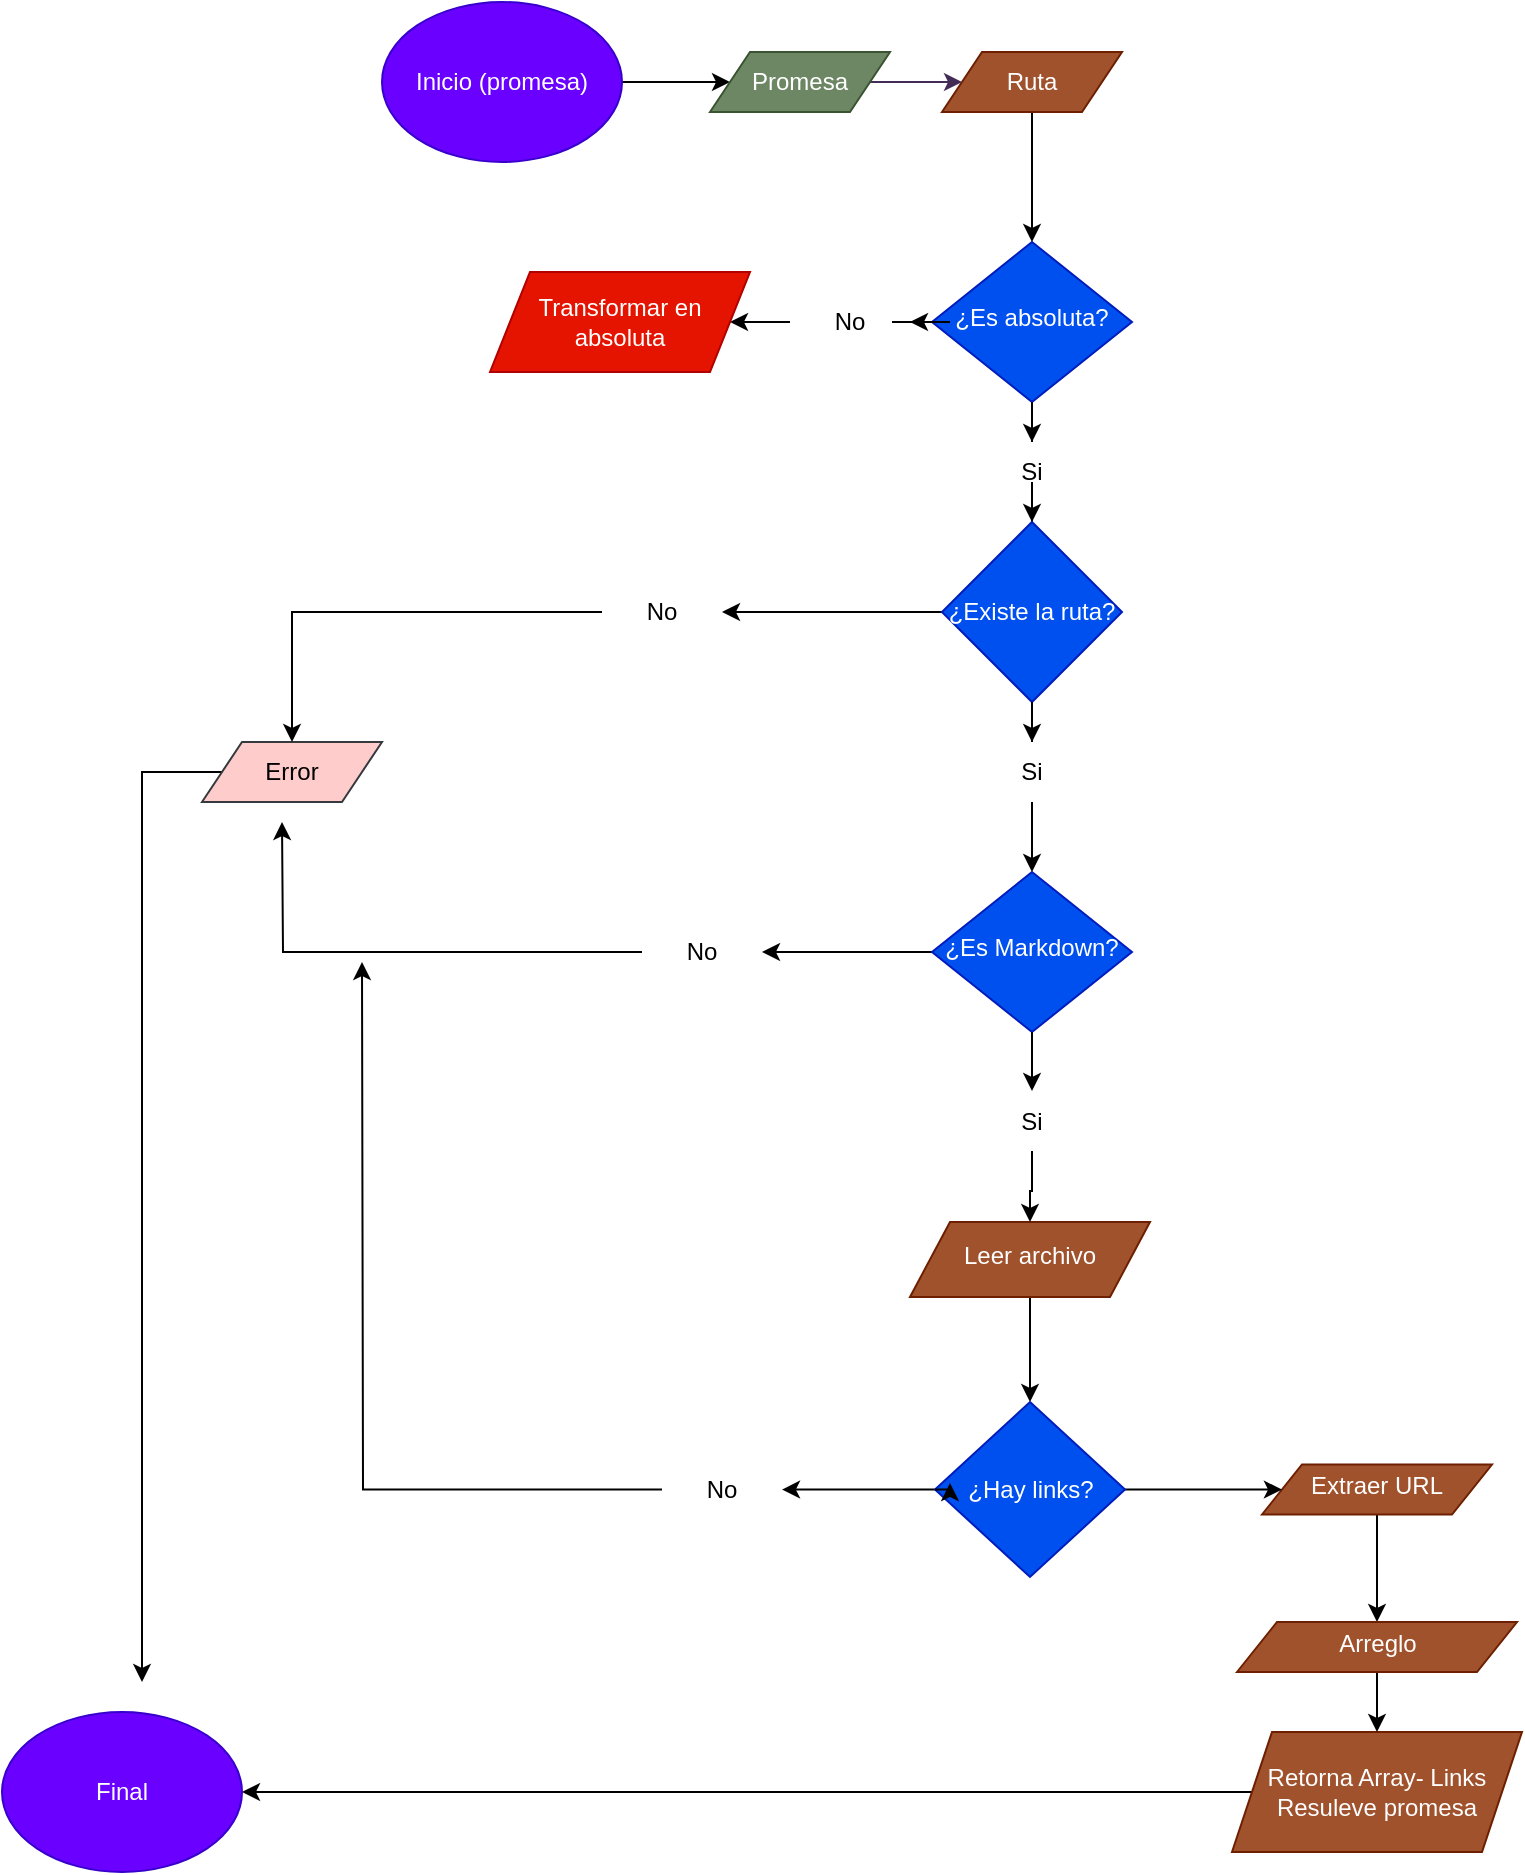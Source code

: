 <mxfile version="22.0.6" type="github">
  <diagram id="C5RBs43oDa-KdzZeNtuy" name="Page-1">
    <mxGraphModel dx="1862" dy="515" grid="1" gridSize="10" guides="1" tooltips="1" connect="1" arrows="1" fold="1" page="1" pageScale="1" pageWidth="827" pageHeight="1169" background="#FFFFFF" math="0" shadow="0">
      <root>
        <mxCell id="WIyWlLk6GJQsqaUBKTNV-0" />
        <mxCell id="WIyWlLk6GJQsqaUBKTNV-1" parent="WIyWlLk6GJQsqaUBKTNV-0" />
        <mxCell id="Dn2DRP14wFJcbNcXX0DV-6" value="" style="edgeStyle=orthogonalEdgeStyle;rounded=0;orthogonalLoop=1;jettySize=auto;html=1;" edge="1" parent="WIyWlLk6GJQsqaUBKTNV-1" source="Dn2DRP14wFJcbNcXX0DV-7" target="Dn2DRP14wFJcbNcXX0DV-2">
          <mxGeometry relative="1" as="geometry" />
        </mxCell>
        <mxCell id="Dn2DRP14wFJcbNcXX0DV-40" value="" style="edgeStyle=orthogonalEdgeStyle;rounded=0;orthogonalLoop=1;jettySize=auto;html=1;" edge="1" parent="WIyWlLk6GJQsqaUBKTNV-1" source="Dn2DRP14wFJcbNcXX0DV-20" target="5NOvwHoaOpePXuEnYOnJ-38">
          <mxGeometry relative="1" as="geometry" />
        </mxCell>
        <mxCell id="WIyWlLk6GJQsqaUBKTNV-10" value="¿Es absoluta?" style="rhombus;whiteSpace=wrap;html=1;shadow=0;fontFamily=Helvetica;fontSize=12;align=center;strokeWidth=1;spacing=6;spacingTop=-4;fillColor=#0050ef;fontColor=#ffffff;strokeColor=#001DBC;" parent="WIyWlLk6GJQsqaUBKTNV-1" vertex="1">
          <mxGeometry x="435" y="160" width="100" height="80" as="geometry" />
        </mxCell>
        <mxCell id="Dn2DRP14wFJcbNcXX0DV-38" value="" style="edgeStyle=orthogonalEdgeStyle;rounded=0;orthogonalLoop=1;jettySize=auto;html=1;" edge="1" parent="WIyWlLk6GJQsqaUBKTNV-1" source="5NOvwHoaOpePXuEnYOnJ-1" target="Dn2DRP14wFJcbNcXX0DV-37">
          <mxGeometry relative="1" as="geometry" />
        </mxCell>
        <mxCell id="5NOvwHoaOpePXuEnYOnJ-1" value="¿Es Markdown?" style="rhombus;whiteSpace=wrap;html=1;shadow=0;fontFamily=Helvetica;fontSize=12;align=center;strokeWidth=1;spacing=6;spacingTop=-4;fillColor=#0050ef;fontColor=#ffffff;strokeColor=#001DBC;" parent="WIyWlLk6GJQsqaUBKTNV-1" vertex="1">
          <mxGeometry x="435" y="475" width="100" height="80" as="geometry" />
        </mxCell>
        <mxCell id="Dn2DRP14wFJcbNcXX0DV-52" style="edgeStyle=orthogonalEdgeStyle;rounded=0;orthogonalLoop=1;jettySize=auto;html=1;entryX=1;entryY=0.5;entryDx=0;entryDy=0;" edge="1" parent="WIyWlLk6GJQsqaUBKTNV-1" source="5NOvwHoaOpePXuEnYOnJ-18" target="5NOvwHoaOpePXuEnYOnJ-23">
          <mxGeometry relative="1" as="geometry" />
        </mxCell>
        <mxCell id="5NOvwHoaOpePXuEnYOnJ-18" value="Retorna Array- Links&lt;br&gt;Resuleve promesa" style="shape=parallelogram;perimeter=parallelogramPerimeter;whiteSpace=wrap;html=1;fixedSize=1;fillColor=#a0522d;fontColor=#ffffff;strokeColor=#6D1F00;" parent="WIyWlLk6GJQsqaUBKTNV-1" vertex="1">
          <mxGeometry x="585" y="905" width="145" height="60" as="geometry" />
        </mxCell>
        <mxCell id="Dn2DRP14wFJcbNcXX0DV-3" value="" style="edgeStyle=orthogonalEdgeStyle;rounded=0;orthogonalLoop=1;jettySize=auto;html=1;" edge="1" parent="WIyWlLk6GJQsqaUBKTNV-1" source="5NOvwHoaOpePXuEnYOnJ-20" target="5NOvwHoaOpePXuEnYOnJ-24">
          <mxGeometry relative="1" as="geometry" />
        </mxCell>
        <mxCell id="5NOvwHoaOpePXuEnYOnJ-20" value="Inicio (promesa)" style="ellipse;whiteSpace=wrap;html=1;fillColor=#6a00ff;strokeColor=#3700CC;fontColor=#ffffff;" parent="WIyWlLk6GJQsqaUBKTNV-1" vertex="1">
          <mxGeometry x="160" y="40" width="120" height="80" as="geometry" />
        </mxCell>
        <mxCell id="Dn2DRP14wFJcbNcXX0DV-4" value="" style="edgeStyle=orthogonalEdgeStyle;rounded=0;orthogonalLoop=1;jettySize=auto;html=1;" edge="1" parent="WIyWlLk6GJQsqaUBKTNV-1" source="5NOvwHoaOpePXuEnYOnJ-22" target="WIyWlLk6GJQsqaUBKTNV-10">
          <mxGeometry relative="1" as="geometry" />
        </mxCell>
        <mxCell id="5NOvwHoaOpePXuEnYOnJ-22" value="Ruta" style="shape=parallelogram;perimeter=parallelogramPerimeter;whiteSpace=wrap;html=1;fixedSize=1;fillColor=#a0522d;fontColor=#ffffff;strokeColor=#6D1F00;" parent="WIyWlLk6GJQsqaUBKTNV-1" vertex="1">
          <mxGeometry x="440" y="65" width="90" height="30" as="geometry" />
        </mxCell>
        <mxCell id="5NOvwHoaOpePXuEnYOnJ-23" value="Final" style="ellipse;whiteSpace=wrap;html=1;fillColor=#6a00ff;fontColor=#ffffff;strokeColor=#3700CC;" parent="WIyWlLk6GJQsqaUBKTNV-1" vertex="1">
          <mxGeometry x="-30" y="895" width="120" height="80" as="geometry" />
        </mxCell>
        <mxCell id="5NOvwHoaOpePXuEnYOnJ-27" value="" style="edgeStyle=orthogonalEdgeStyle;rounded=0;orthogonalLoop=1;jettySize=auto;html=1;fillColor=#76608a;strokeColor=#432D57;" parent="WIyWlLk6GJQsqaUBKTNV-1" source="5NOvwHoaOpePXuEnYOnJ-24" target="5NOvwHoaOpePXuEnYOnJ-22" edge="1">
          <mxGeometry relative="1" as="geometry" />
        </mxCell>
        <mxCell id="5NOvwHoaOpePXuEnYOnJ-24" value="Promesa" style="shape=parallelogram;perimeter=parallelogramPerimeter;whiteSpace=wrap;html=1;fixedSize=1;fillColor=#6d8764;fontColor=#ffffff;strokeColor=#3A5431;" parent="WIyWlLk6GJQsqaUBKTNV-1" vertex="1">
          <mxGeometry x="324" y="65" width="90" height="30" as="geometry" />
        </mxCell>
        <mxCell id="Dn2DRP14wFJcbNcXX0DV-56" style="edgeStyle=orthogonalEdgeStyle;rounded=0;orthogonalLoop=1;jettySize=auto;html=1;" edge="1" parent="WIyWlLk6GJQsqaUBKTNV-1" source="5NOvwHoaOpePXuEnYOnJ-42">
          <mxGeometry relative="1" as="geometry">
            <mxPoint x="40" y="880" as="targetPoint" />
            <Array as="points">
              <mxPoint x="40" y="425" />
            </Array>
          </mxGeometry>
        </mxCell>
        <mxCell id="5NOvwHoaOpePXuEnYOnJ-42" value="Error" style="shape=parallelogram;perimeter=parallelogramPerimeter;whiteSpace=wrap;html=1;fixedSize=1;fillColor=#ffcccc;strokeColor=#36393d;" parent="WIyWlLk6GJQsqaUBKTNV-1" vertex="1">
          <mxGeometry x="70" y="410" width="90" height="30" as="geometry" />
        </mxCell>
        <mxCell id="Dn2DRP14wFJcbNcXX0DV-31" value="" style="edgeStyle=orthogonalEdgeStyle;rounded=0;orthogonalLoop=1;jettySize=auto;html=1;" edge="1" parent="WIyWlLk6GJQsqaUBKTNV-1" source="5NOvwHoaOpePXuEnYOnJ-48" target="5NOvwHoaOpePXuEnYOnJ-52">
          <mxGeometry relative="1" as="geometry" />
        </mxCell>
        <mxCell id="5NOvwHoaOpePXuEnYOnJ-48" value="Extraer URL" style="shape=parallelogram;perimeter=parallelogramPerimeter;whiteSpace=wrap;html=1;fixedSize=1;shadow=0;strokeWidth=1;spacing=6;spacingTop=-4;rounded=0;fillColor=#a0522d;fontColor=#ffffff;strokeColor=#6D1F00;" parent="WIyWlLk6GJQsqaUBKTNV-1" vertex="1">
          <mxGeometry x="600" y="771.25" width="115" height="25" as="geometry" />
        </mxCell>
        <mxCell id="Dn2DRP14wFJcbNcXX0DV-34" style="edgeStyle=orthogonalEdgeStyle;rounded=0;orthogonalLoop=1;jettySize=auto;html=1;entryX=1;entryY=0.5;entryDx=0;entryDy=0;" edge="1" parent="WIyWlLk6GJQsqaUBKTNV-1" source="5NOvwHoaOpePXuEnYOnJ-38" target="Dn2DRP14wFJcbNcXX0DV-16">
          <mxGeometry relative="1" as="geometry" />
        </mxCell>
        <mxCell id="Dn2DRP14wFJcbNcXX0DV-42" value="" style="edgeStyle=orthogonalEdgeStyle;rounded=0;orthogonalLoop=1;jettySize=auto;html=1;" edge="1" parent="WIyWlLk6GJQsqaUBKTNV-1" source="Dn2DRP14wFJcbNcXX0DV-43" target="5NOvwHoaOpePXuEnYOnJ-1">
          <mxGeometry relative="1" as="geometry" />
        </mxCell>
        <mxCell id="5NOvwHoaOpePXuEnYOnJ-38" value="¿Existe la ruta?" style="rhombus;whiteSpace=wrap;html=1;fillColor=#0050ef;fontColor=#ffffff;strokeColor=#001DBC;" parent="WIyWlLk6GJQsqaUBKTNV-1" vertex="1">
          <mxGeometry x="440" y="300" width="90" height="90" as="geometry" />
        </mxCell>
        <mxCell id="Dn2DRP14wFJcbNcXX0DV-32" value="" style="edgeStyle=orthogonalEdgeStyle;rounded=0;orthogonalLoop=1;jettySize=auto;html=1;" edge="1" parent="WIyWlLk6GJQsqaUBKTNV-1" source="5NOvwHoaOpePXuEnYOnJ-52" target="5NOvwHoaOpePXuEnYOnJ-18">
          <mxGeometry relative="1" as="geometry" />
        </mxCell>
        <mxCell id="5NOvwHoaOpePXuEnYOnJ-52" value="Arreglo" style="shape=parallelogram;perimeter=parallelogramPerimeter;whiteSpace=wrap;html=1;fixedSize=1;shadow=0;strokeWidth=1;spacing=6;spacingTop=-4;rounded=0;fillColor=#a0522d;fontColor=#ffffff;strokeColor=#6D1F00;" parent="WIyWlLk6GJQsqaUBKTNV-1" vertex="1">
          <mxGeometry x="587.5" y="850" width="140" height="25" as="geometry" />
        </mxCell>
        <mxCell id="Dn2DRP14wFJcbNcXX0DV-59" value="" style="edgeStyle=orthogonalEdgeStyle;rounded=0;orthogonalLoop=1;jettySize=auto;html=1;" edge="1" parent="WIyWlLk6GJQsqaUBKTNV-1" source="5NOvwHoaOpePXuEnYOnJ-5" target="Dn2DRP14wFJcbNcXX0DV-22">
          <mxGeometry relative="1" as="geometry" />
        </mxCell>
        <mxCell id="5NOvwHoaOpePXuEnYOnJ-5" value="Leer archivo" style="shape=parallelogram;perimeter=parallelogramPerimeter;whiteSpace=wrap;html=1;fixedSize=1;shadow=0;strokeWidth=1;spacing=6;spacingTop=-4;rounded=0;fillColor=#a0522d;fontColor=#ffffff;strokeColor=#6D1F00;" parent="WIyWlLk6GJQsqaUBKTNV-1" vertex="1">
          <mxGeometry x="424" y="650" width="120" height="37.5" as="geometry" />
        </mxCell>
        <mxCell id="Dn2DRP14wFJcbNcXX0DV-2" value="Transformar en absoluta" style="shape=parallelogram;perimeter=parallelogramPerimeter;whiteSpace=wrap;html=1;fixedSize=1;fillColor=#e51400;fontColor=#ffffff;strokeColor=#B20000;" vertex="1" parent="WIyWlLk6GJQsqaUBKTNV-1">
          <mxGeometry x="214" y="175" width="130" height="50" as="geometry" />
        </mxCell>
        <mxCell id="Dn2DRP14wFJcbNcXX0DV-8" value="" style="edgeStyle=orthogonalEdgeStyle;rounded=0;orthogonalLoop=1;jettySize=auto;html=1;" edge="1" parent="WIyWlLk6GJQsqaUBKTNV-1" source="WIyWlLk6GJQsqaUBKTNV-10" target="Dn2DRP14wFJcbNcXX0DV-7">
          <mxGeometry relative="1" as="geometry">
            <mxPoint x="435" y="200" as="sourcePoint" />
            <mxPoint x="354" y="200" as="targetPoint" />
          </mxGeometry>
        </mxCell>
        <mxCell id="Dn2DRP14wFJcbNcXX0DV-7" value="No" style="text;html=1;strokeColor=none;fillColor=none;align=center;verticalAlign=middle;whiteSpace=wrap;rounded=0;" vertex="1" parent="WIyWlLk6GJQsqaUBKTNV-1">
          <mxGeometry x="364" y="185" width="60" height="30" as="geometry" />
        </mxCell>
        <mxCell id="Dn2DRP14wFJcbNcXX0DV-33" style="edgeStyle=orthogonalEdgeStyle;rounded=0;orthogonalLoop=1;jettySize=auto;html=1;entryX=0.5;entryY=0;entryDx=0;entryDy=0;" edge="1" parent="WIyWlLk6GJQsqaUBKTNV-1" source="Dn2DRP14wFJcbNcXX0DV-16" target="5NOvwHoaOpePXuEnYOnJ-42">
          <mxGeometry relative="1" as="geometry" />
        </mxCell>
        <mxCell id="Dn2DRP14wFJcbNcXX0DV-16" value="No" style="text;html=1;strokeColor=none;fillColor=none;align=center;verticalAlign=middle;whiteSpace=wrap;rounded=0;" vertex="1" parent="WIyWlLk6GJQsqaUBKTNV-1">
          <mxGeometry x="270" y="330" width="60" height="30" as="geometry" />
        </mxCell>
        <mxCell id="Dn2DRP14wFJcbNcXX0DV-29" value="" style="edgeStyle=orthogonalEdgeStyle;rounded=0;orthogonalLoop=1;jettySize=auto;html=1;" edge="1" parent="WIyWlLk6GJQsqaUBKTNV-1" source="Dn2DRP14wFJcbNcXX0DV-48">
          <mxGeometry relative="1" as="geometry">
            <mxPoint x="150" y="520" as="targetPoint" />
          </mxGeometry>
        </mxCell>
        <mxCell id="Dn2DRP14wFJcbNcXX0DV-60" value="" style="edgeStyle=orthogonalEdgeStyle;rounded=0;orthogonalLoop=1;jettySize=auto;html=1;" edge="1" parent="WIyWlLk6GJQsqaUBKTNV-1" source="Dn2DRP14wFJcbNcXX0DV-22" target="5NOvwHoaOpePXuEnYOnJ-48">
          <mxGeometry relative="1" as="geometry" />
        </mxCell>
        <mxCell id="Dn2DRP14wFJcbNcXX0DV-61" value="" style="edgeStyle=orthogonalEdgeStyle;rounded=0;orthogonalLoop=1;jettySize=auto;html=1;" edge="1" parent="WIyWlLk6GJQsqaUBKTNV-1" source="Dn2DRP14wFJcbNcXX0DV-22" target="Dn2DRP14wFJcbNcXX0DV-48">
          <mxGeometry relative="1" as="geometry" />
        </mxCell>
        <mxCell id="Dn2DRP14wFJcbNcXX0DV-22" value="¿Hay links?" style="rhombus;whiteSpace=wrap;html=1;fillColor=#0050ef;fontColor=#ffffff;strokeColor=#001DBC;" vertex="1" parent="WIyWlLk6GJQsqaUBKTNV-1">
          <mxGeometry x="436.5" y="740" width="95" height="87.5" as="geometry" />
        </mxCell>
        <mxCell id="Dn2DRP14wFJcbNcXX0DV-28" style="edgeStyle=orthogonalEdgeStyle;rounded=0;orthogonalLoop=1;jettySize=auto;html=1;exitX=0;exitY=0.5;exitDx=0;exitDy=0;entryX=0.079;entryY=0.463;entryDx=0;entryDy=0;entryPerimeter=0;" edge="1" parent="WIyWlLk6GJQsqaUBKTNV-1" source="Dn2DRP14wFJcbNcXX0DV-22" target="Dn2DRP14wFJcbNcXX0DV-22">
          <mxGeometry relative="1" as="geometry" />
        </mxCell>
        <mxCell id="Dn2DRP14wFJcbNcXX0DV-39" style="edgeStyle=orthogonalEdgeStyle;rounded=0;orthogonalLoop=1;jettySize=auto;html=1;" edge="1" parent="WIyWlLk6GJQsqaUBKTNV-1" source="Dn2DRP14wFJcbNcXX0DV-37">
          <mxGeometry relative="1" as="geometry">
            <mxPoint x="110" y="450" as="targetPoint" />
          </mxGeometry>
        </mxCell>
        <mxCell id="Dn2DRP14wFJcbNcXX0DV-37" value="No" style="text;html=1;strokeColor=none;fillColor=none;align=center;verticalAlign=middle;whiteSpace=wrap;rounded=0;" vertex="1" parent="WIyWlLk6GJQsqaUBKTNV-1">
          <mxGeometry x="290" y="500" width="60" height="30" as="geometry" />
        </mxCell>
        <mxCell id="Dn2DRP14wFJcbNcXX0DV-41" value="" style="edgeStyle=orthogonalEdgeStyle;rounded=0;orthogonalLoop=1;jettySize=auto;html=1;" edge="1" parent="WIyWlLk6GJQsqaUBKTNV-1" source="WIyWlLk6GJQsqaUBKTNV-10" target="Dn2DRP14wFJcbNcXX0DV-20">
          <mxGeometry relative="1" as="geometry">
            <mxPoint x="485" y="240" as="sourcePoint" />
            <mxPoint x="485" y="300" as="targetPoint" />
          </mxGeometry>
        </mxCell>
        <mxCell id="Dn2DRP14wFJcbNcXX0DV-20" value="Si" style="text;html=1;strokeColor=none;fillColor=none;align=center;verticalAlign=middle;whiteSpace=wrap;rounded=0;" vertex="1" parent="WIyWlLk6GJQsqaUBKTNV-1">
          <mxGeometry x="455" y="260" width="60" height="30" as="geometry" />
        </mxCell>
        <mxCell id="Dn2DRP14wFJcbNcXX0DV-44" value="" style="edgeStyle=orthogonalEdgeStyle;rounded=0;orthogonalLoop=1;jettySize=auto;html=1;" edge="1" parent="WIyWlLk6GJQsqaUBKTNV-1" source="5NOvwHoaOpePXuEnYOnJ-38" target="Dn2DRP14wFJcbNcXX0DV-43">
          <mxGeometry relative="1" as="geometry">
            <mxPoint x="485" y="390" as="sourcePoint" />
            <mxPoint x="485" y="475" as="targetPoint" />
          </mxGeometry>
        </mxCell>
        <mxCell id="Dn2DRP14wFJcbNcXX0DV-43" value="Si" style="text;html=1;strokeColor=none;fillColor=none;align=center;verticalAlign=middle;whiteSpace=wrap;rounded=0;" vertex="1" parent="WIyWlLk6GJQsqaUBKTNV-1">
          <mxGeometry x="455" y="410" width="60" height="30" as="geometry" />
        </mxCell>
        <mxCell id="Dn2DRP14wFJcbNcXX0DV-47" value="" style="edgeStyle=orthogonalEdgeStyle;rounded=0;orthogonalLoop=1;jettySize=auto;html=1;" edge="1" parent="WIyWlLk6GJQsqaUBKTNV-1" source="5NOvwHoaOpePXuEnYOnJ-1" target="Dn2DRP14wFJcbNcXX0DV-46">
          <mxGeometry relative="1" as="geometry">
            <mxPoint x="485" y="555" as="sourcePoint" />
            <mxPoint x="485" y="638" as="targetPoint" />
          </mxGeometry>
        </mxCell>
        <mxCell id="Dn2DRP14wFJcbNcXX0DV-58" value="" style="edgeStyle=orthogonalEdgeStyle;rounded=0;orthogonalLoop=1;jettySize=auto;html=1;" edge="1" parent="WIyWlLk6GJQsqaUBKTNV-1" source="Dn2DRP14wFJcbNcXX0DV-46" target="5NOvwHoaOpePXuEnYOnJ-5">
          <mxGeometry relative="1" as="geometry" />
        </mxCell>
        <mxCell id="Dn2DRP14wFJcbNcXX0DV-46" value="Si" style="text;html=1;strokeColor=none;fillColor=none;align=center;verticalAlign=middle;whiteSpace=wrap;rounded=0;" vertex="1" parent="WIyWlLk6GJQsqaUBKTNV-1">
          <mxGeometry x="455" y="584.5" width="60" height="30" as="geometry" />
        </mxCell>
        <mxCell id="Dn2DRP14wFJcbNcXX0DV-48" value="No" style="text;html=1;strokeColor=none;fillColor=none;align=center;verticalAlign=middle;whiteSpace=wrap;rounded=0;" vertex="1" parent="WIyWlLk6GJQsqaUBKTNV-1">
          <mxGeometry x="300" y="768.75" width="60" height="30" as="geometry" />
        </mxCell>
      </root>
    </mxGraphModel>
  </diagram>
</mxfile>
